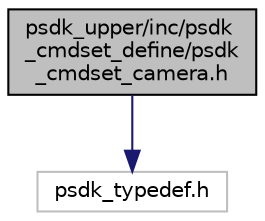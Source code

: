 digraph "psdk_upper/inc/psdk_cmdset_define/psdk_cmdset_camera.h"
{
 // INTERACTIVE_SVG=YES
  edge [fontname="Helvetica",fontsize="10",labelfontname="Helvetica",labelfontsize="10"];
  node [fontname="Helvetica",fontsize="10",shape=record];
  Node1 [label="psdk_upper/inc/psdk\l_cmdset_define/psdk\l_cmdset_camera.h",height=0.2,width=0.4,color="black", fillcolor="grey75", style="filled" fontcolor="black"];
  Node1 -> Node2 [color="midnightblue",fontsize="10",style="solid",fontname="Helvetica"];
  Node2 [label="psdk_typedef.h",height=0.2,width=0.4,color="grey75", fillcolor="white", style="filled"];
}
